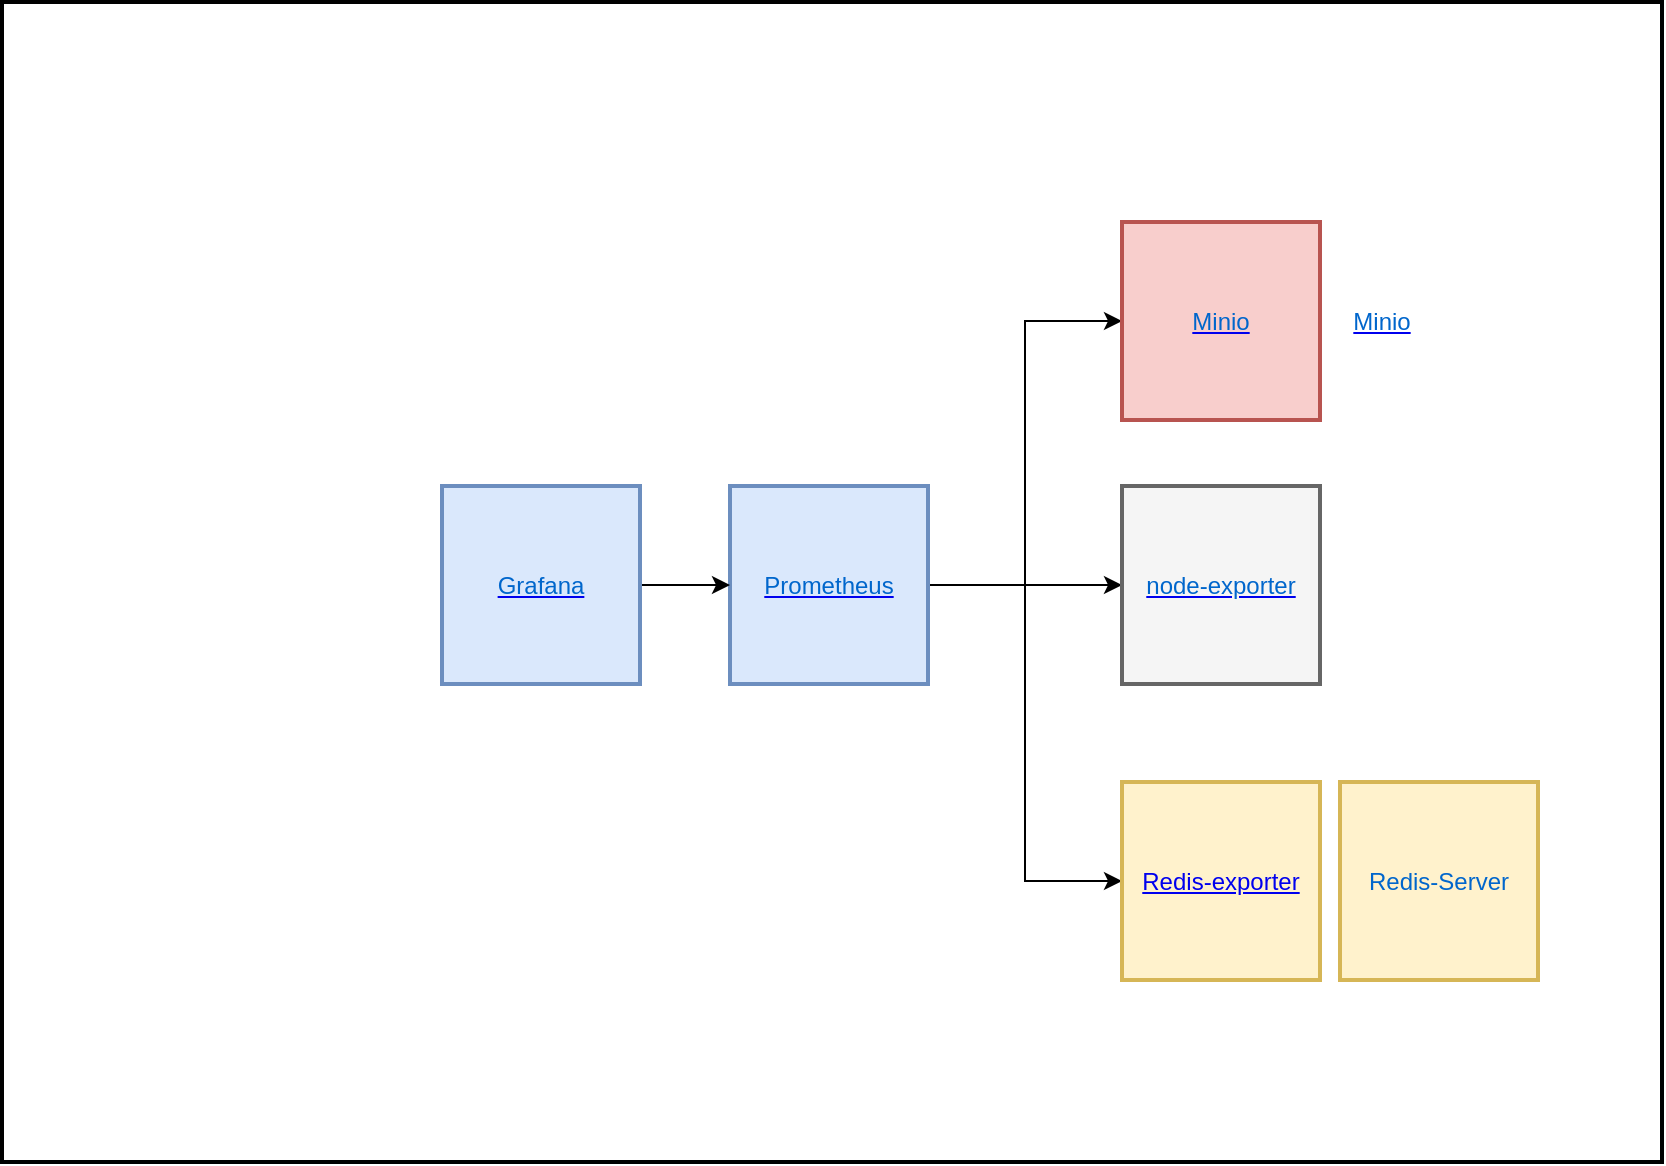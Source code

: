 <mxfile version="10.6.0" type="device"><diagram id="M-KSTY0DPAT5ZdJ-BdZP" name="Page-1"><mxGraphModel dx="2821" dy="1699" grid="1" gridSize="10" guides="1" tooltips="1" connect="1" arrows="1" fold="1" page="1" pageScale="1" pageWidth="827" pageHeight="583" math="0" shadow="0"><root><mxCell id="0"/><mxCell id="1" parent="0"/><mxCell id="bo9GDms6DyWDLyk5QEOQ-17" value="" style="rounded=0;whiteSpace=wrap;html=1;strokeWidth=2;fontColor=#0066CC;fillColor=none;" vertex="1" parent="1"><mxGeometry width="830" height="580" as="geometry"/></mxCell><mxCell id="bo9GDms6DyWDLyk5QEOQ-19" style="edgeStyle=orthogonalEdgeStyle;rounded=0;orthogonalLoop=1;jettySize=auto;html=1;exitX=1;exitY=0.5;exitDx=0;exitDy=0;entryX=0;entryY=0.5;entryDx=0;entryDy=0;fontColor=#0066CC;" edge="1" parent="1" source="bo9GDms6DyWDLyk5QEOQ-12" target="bo9GDms6DyWDLyk5QEOQ-18"><mxGeometry relative="1" as="geometry"/></mxCell><mxCell id="bo9GDms6DyWDLyk5QEOQ-21" style="edgeStyle=orthogonalEdgeStyle;rounded=0;orthogonalLoop=1;jettySize=auto;html=1;exitX=1;exitY=0.5;exitDx=0;exitDy=0;entryX=0;entryY=0.5;entryDx=0;entryDy=0;fontColor=#0066CC;" edge="1" parent="1" source="bo9GDms6DyWDLyk5QEOQ-12" target="bo9GDms6DyWDLyk5QEOQ-20"><mxGeometry relative="1" as="geometry"/></mxCell><mxCell id="bo9GDms6DyWDLyk5QEOQ-24" style="edgeStyle=orthogonalEdgeStyle;rounded=0;orthogonalLoop=1;jettySize=auto;html=1;exitX=1;exitY=0.5;exitDx=0;exitDy=0;entryX=0;entryY=0.5;entryDx=0;entryDy=0;fontColor=#0066CC;" edge="1" parent="1" source="bo9GDms6DyWDLyk5QEOQ-12" target="bo9GDms6DyWDLyk5QEOQ-23"><mxGeometry relative="1" as="geometry"/></mxCell><mxCell id="bo9GDms6DyWDLyk5QEOQ-12" value="&lt;a href=&quot;http://localhost:19090&quot;&gt;&lt;font color=&quot;#0066cc&quot;&gt;Prometheus&lt;/font&gt;&lt;/a&gt;" style="whiteSpace=wrap;html=1;aspect=fixed;strokeWidth=2;fillColor=#dae8fc;strokeColor=#6c8ebf;" vertex="1" parent="1"><mxGeometry x="364" y="242" width="99" height="99" as="geometry"/></mxCell><mxCell id="bo9GDms6DyWDLyk5QEOQ-15" style="edgeStyle=orthogonalEdgeStyle;rounded=0;orthogonalLoop=1;jettySize=auto;html=1;exitX=1;exitY=0.5;exitDx=0;exitDy=0;fontColor=#0066CC;entryX=0;entryY=0.5;entryDx=0;entryDy=0;" edge="1" parent="1" source="bo9GDms6DyWDLyk5QEOQ-14" target="bo9GDms6DyWDLyk5QEOQ-12"><mxGeometry relative="1" as="geometry"><mxPoint x="360" y="292" as="targetPoint"/></mxGeometry></mxCell><mxCell id="bo9GDms6DyWDLyk5QEOQ-14" value="&lt;a href=&quot;http://localhost:13000&quot;&gt;&lt;font color=&quot;#0066cc&quot;&gt;Grafana&lt;/font&gt;&lt;/a&gt;" style="whiteSpace=wrap;html=1;aspect=fixed;strokeWidth=2;fillColor=#dae8fc;strokeColor=#6c8ebf;" vertex="1" parent="1"><mxGeometry x="220" y="242" width="99" height="99" as="geometry"/></mxCell><mxCell id="bo9GDms6DyWDLyk5QEOQ-18" value="&lt;a href=&quot;http://localhost:19100/metrics&quot;&gt;&lt;font color=&quot;#0066cc&quot;&gt;node-exporter&lt;/font&gt;&lt;/a&gt;" style="whiteSpace=wrap;html=1;aspect=fixed;strokeWidth=2;fillColor=#f5f5f5;strokeColor=#666666;fontColor=#333333;" vertex="1" parent="1"><mxGeometry x="560" y="242" width="99" height="99" as="geometry"/></mxCell><mxCell id="bo9GDms6DyWDLyk5QEOQ-20" value="&lt;a href=&quot;http://localhost:19000/minio/prometheus/metrics&quot;&gt;&lt;font color=&quot;#0066cc&quot;&gt;Minio&lt;/font&gt;&lt;/a&gt;" style="whiteSpace=wrap;html=1;aspect=fixed;strokeWidth=2;fillColor=#f8cecc;strokeColor=#b85450;" vertex="1" parent="1"><mxGeometry x="560" y="110" width="99" height="99" as="geometry"/></mxCell><mxCell id="bo9GDms6DyWDLyk5QEOQ-22" value="&lt;a href=&quot;http://localhost:19000&quot;&gt;&lt;font color=&quot;#0066cc&quot;&gt;Minio&lt;/font&gt;&lt;/a&gt;" style="text;html=1;strokeColor=none;fillColor=none;align=center;verticalAlign=middle;whiteSpace=wrap;rounded=0;fontColor=#0066CC;" vertex="1" parent="1"><mxGeometry x="670" y="149.5" width="40" height="20" as="geometry"/></mxCell><mxCell id="bo9GDms6DyWDLyk5QEOQ-23" value="&lt;a href=&quot;http://localhost:19121/metrics&quot;&gt;Redis-exporter&lt;/a&gt;" style="whiteSpace=wrap;html=1;aspect=fixed;strokeWidth=2;fillColor=#fff2cc;strokeColor=#d6b656;" vertex="1" parent="1"><mxGeometry x="560" y="390" width="99" height="99" as="geometry"/></mxCell><mxCell id="bo9GDms6DyWDLyk5QEOQ-25" value="&lt;font color=&quot;#0066cc&quot;&gt;Redis-Server&lt;/font&gt;" style="whiteSpace=wrap;html=1;aspect=fixed;strokeWidth=2;fillColor=#fff2cc;strokeColor=#d6b656;" vertex="1" parent="1"><mxGeometry x="669" y="390" width="99" height="99" as="geometry"/></mxCell></root></mxGraphModel></diagram></mxfile>